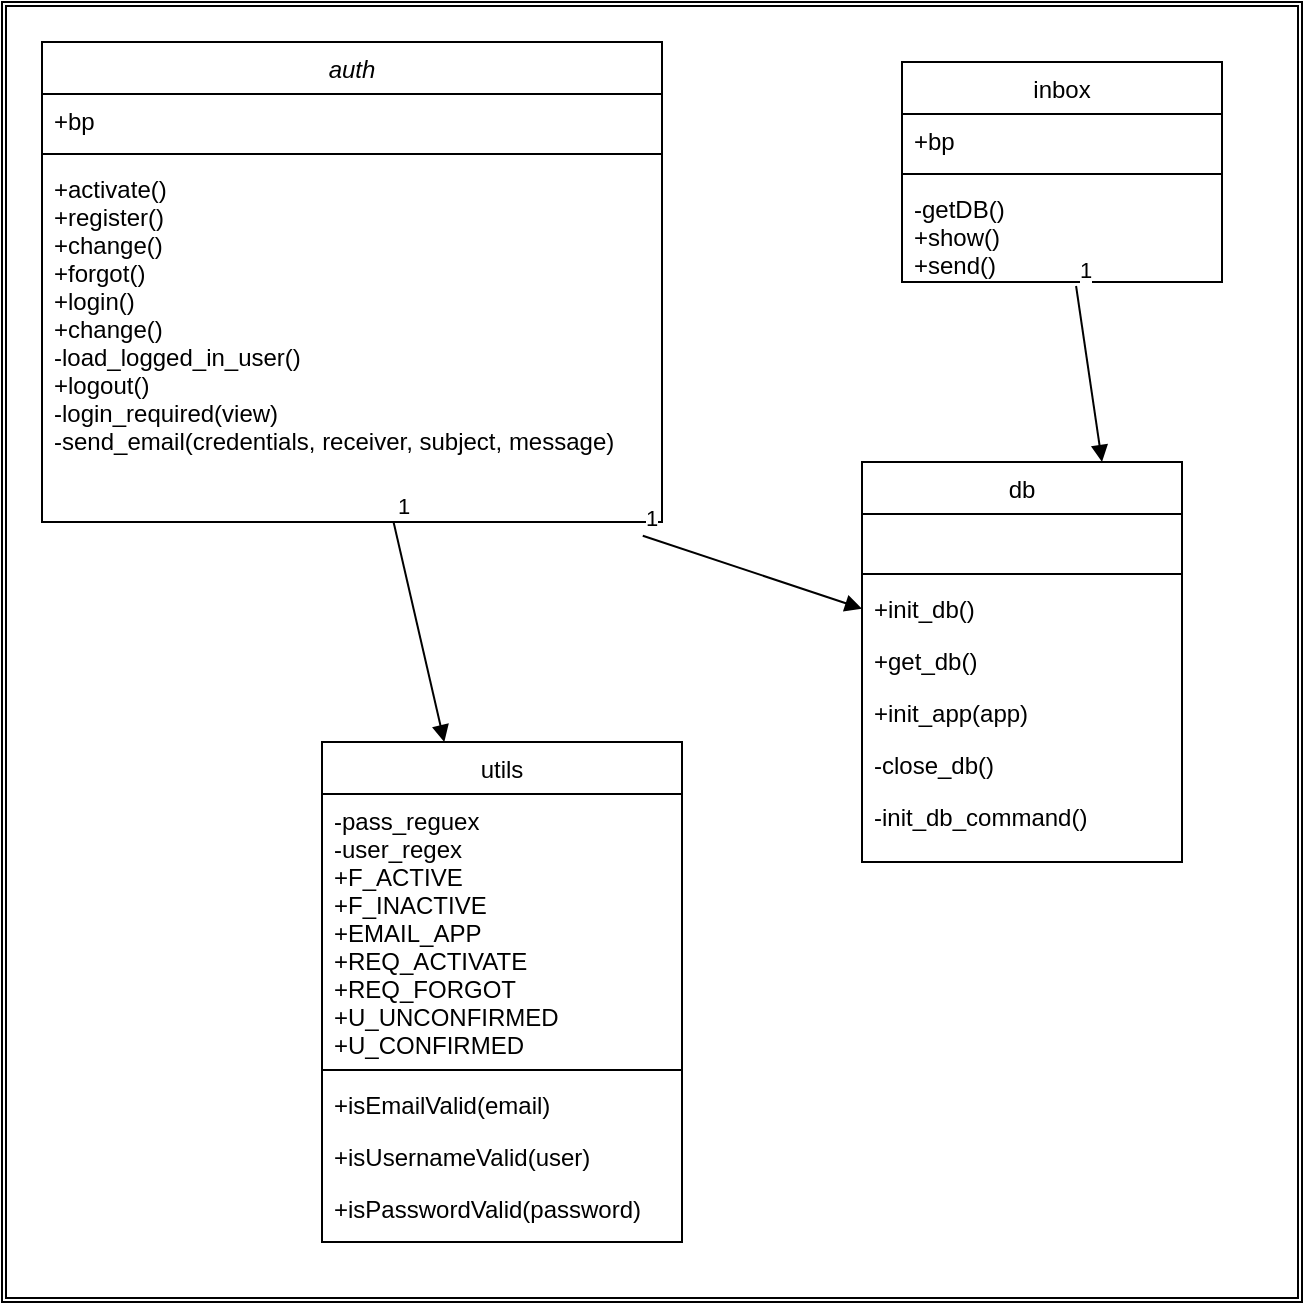 <mxfile version="20.4.0" type="device"><diagram id="C5RBs43oDa-KdzZeNtuy" name="Page-1"><mxGraphModel dx="1422" dy="752" grid="1" gridSize="10" guides="1" tooltips="1" connect="1" arrows="1" fold="1" page="1" pageScale="1" pageWidth="827" pageHeight="1169" math="0" shadow="0"><root><mxCell id="WIyWlLk6GJQsqaUBKTNV-0"/><mxCell id="WIyWlLk6GJQsqaUBKTNV-1" parent="WIyWlLk6GJQsqaUBKTNV-0"/><mxCell id="uGF1iVf45KIl4EKRL6v1-22" value="" style="shape=ext;double=1;whiteSpace=wrap;html=1;aspect=fixed;" vertex="1" parent="WIyWlLk6GJQsqaUBKTNV-1"><mxGeometry x="10" y="30" width="650" height="650" as="geometry"/></mxCell><mxCell id="zkfFHV4jXpPFQw0GAbJ--0" value="auth" style="swimlane;fontStyle=2;align=center;verticalAlign=top;childLayout=stackLayout;horizontal=1;startSize=26;horizontalStack=0;resizeParent=1;resizeLast=0;collapsible=1;marginBottom=0;rounded=0;shadow=0;strokeWidth=1;" parent="WIyWlLk6GJQsqaUBKTNV-1" vertex="1"><mxGeometry x="30" y="50" width="310" height="240" as="geometry"><mxRectangle x="230" y="140" width="160" height="26" as="alternateBounds"/></mxGeometry></mxCell><mxCell id="zkfFHV4jXpPFQw0GAbJ--1" value="+bp" style="text;align=left;verticalAlign=top;spacingLeft=4;spacingRight=4;overflow=hidden;rotatable=0;points=[[0,0.5],[1,0.5]];portConstraint=eastwest;" parent="zkfFHV4jXpPFQw0GAbJ--0" vertex="1"><mxGeometry y="26" width="310" height="26" as="geometry"/></mxCell><mxCell id="zkfFHV4jXpPFQw0GAbJ--4" value="" style="line;html=1;strokeWidth=1;align=left;verticalAlign=middle;spacingTop=-1;spacingLeft=3;spacingRight=3;rotatable=0;labelPosition=right;points=[];portConstraint=eastwest;" parent="zkfFHV4jXpPFQw0GAbJ--0" vertex="1"><mxGeometry y="52" width="310" height="8" as="geometry"/></mxCell><mxCell id="zkfFHV4jXpPFQw0GAbJ--5" value="+activate()&#xA;+register()&#xA;+change()&#xA;+forgot()&#xA;+login()&#xA;+change()&#xA;-load_logged_in_user()&#xA;+logout()&#xA;-login_required(view)&#xA;-send_email(credentials, receiver, subject, message)" style="text;align=left;verticalAlign=top;spacingLeft=4;spacingRight=4;overflow=hidden;rotatable=0;points=[[0,0.5],[1,0.5]];portConstraint=eastwest;" parent="zkfFHV4jXpPFQw0GAbJ--0" vertex="1"><mxGeometry y="60" width="310" height="180" as="geometry"/></mxCell><mxCell id="zkfFHV4jXpPFQw0GAbJ--6" value="utils" style="swimlane;fontStyle=0;align=center;verticalAlign=top;childLayout=stackLayout;horizontal=1;startSize=26;horizontalStack=0;resizeParent=1;resizeLast=0;collapsible=1;marginBottom=0;rounded=0;shadow=0;strokeWidth=1;" parent="WIyWlLk6GJQsqaUBKTNV-1" vertex="1"><mxGeometry x="170" y="400" width="180" height="250" as="geometry"><mxRectangle x="130" y="380" width="160" height="26" as="alternateBounds"/></mxGeometry></mxCell><mxCell id="zkfFHV4jXpPFQw0GAbJ--7" value="-pass_reguex&#xA;-user_regex&#xA;+F_ACTIVE&#xA;+F_INACTIVE&#xA;+EMAIL_APP&#xA;+REQ_ACTIVATE&#xA;+REQ_FORGOT&#xA;+U_UNCONFIRMED&#xA;+U_CONFIRMED&#xA;" style="text;align=left;verticalAlign=top;spacingLeft=4;spacingRight=4;overflow=hidden;rotatable=0;points=[[0,0.5],[1,0.5]];portConstraint=eastwest;" parent="zkfFHV4jXpPFQw0GAbJ--6" vertex="1"><mxGeometry y="26" width="180" height="134" as="geometry"/></mxCell><mxCell id="zkfFHV4jXpPFQw0GAbJ--9" value="" style="line;html=1;strokeWidth=1;align=left;verticalAlign=middle;spacingTop=-1;spacingLeft=3;spacingRight=3;rotatable=0;labelPosition=right;points=[];portConstraint=eastwest;" parent="zkfFHV4jXpPFQw0GAbJ--6" vertex="1"><mxGeometry y="160" width="180" height="8" as="geometry"/></mxCell><mxCell id="zkfFHV4jXpPFQw0GAbJ--10" value="+isEmailValid(email)" style="text;align=left;verticalAlign=top;spacingLeft=4;spacingRight=4;overflow=hidden;rotatable=0;points=[[0,0.5],[1,0.5]];portConstraint=eastwest;fontStyle=0" parent="zkfFHV4jXpPFQw0GAbJ--6" vertex="1"><mxGeometry y="168" width="180" height="26" as="geometry"/></mxCell><mxCell id="zkfFHV4jXpPFQw0GAbJ--11" value="+isUsernameValid(user)" style="text;align=left;verticalAlign=top;spacingLeft=4;spacingRight=4;overflow=hidden;rotatable=0;points=[[0,0.5],[1,0.5]];portConstraint=eastwest;" parent="zkfFHV4jXpPFQw0GAbJ--6" vertex="1"><mxGeometry y="194" width="180" height="26" as="geometry"/></mxCell><mxCell id="uGF1iVf45KIl4EKRL6v1-14" value="+isPasswordValid(password)" style="text;align=left;verticalAlign=top;spacingLeft=4;spacingRight=4;overflow=hidden;rotatable=0;points=[[0,0.5],[1,0.5]];portConstraint=eastwest;" vertex="1" parent="zkfFHV4jXpPFQw0GAbJ--6"><mxGeometry y="220" width="180" height="26" as="geometry"/></mxCell><mxCell id="zkfFHV4jXpPFQw0GAbJ--17" value="inbox" style="swimlane;fontStyle=0;align=center;verticalAlign=top;childLayout=stackLayout;horizontal=1;startSize=26;horizontalStack=0;resizeParent=1;resizeLast=0;collapsible=1;marginBottom=0;rounded=0;shadow=0;strokeWidth=1;" parent="WIyWlLk6GJQsqaUBKTNV-1" vertex="1"><mxGeometry x="460" y="60" width="160" height="110" as="geometry"><mxRectangle x="550" y="140" width="160" height="26" as="alternateBounds"/></mxGeometry></mxCell><mxCell id="zkfFHV4jXpPFQw0GAbJ--18" value="+bp" style="text;align=left;verticalAlign=top;spacingLeft=4;spacingRight=4;overflow=hidden;rotatable=0;points=[[0,0.5],[1,0.5]];portConstraint=eastwest;" parent="zkfFHV4jXpPFQw0GAbJ--17" vertex="1"><mxGeometry y="26" width="160" height="26" as="geometry"/></mxCell><mxCell id="zkfFHV4jXpPFQw0GAbJ--23" value="" style="line;html=1;strokeWidth=1;align=left;verticalAlign=middle;spacingTop=-1;spacingLeft=3;spacingRight=3;rotatable=0;labelPosition=right;points=[];portConstraint=eastwest;" parent="zkfFHV4jXpPFQw0GAbJ--17" vertex="1"><mxGeometry y="52" width="160" height="8" as="geometry"/></mxCell><mxCell id="zkfFHV4jXpPFQw0GAbJ--24" value="-getDB()&#xA;+show()&#xA;+send()" style="text;align=left;verticalAlign=top;spacingLeft=4;spacingRight=4;overflow=hidden;rotatable=0;points=[[0,0.5],[1,0.5]];portConstraint=eastwest;" parent="zkfFHV4jXpPFQw0GAbJ--17" vertex="1"><mxGeometry y="60" width="160" height="50" as="geometry"/></mxCell><mxCell id="uGF1iVf45KIl4EKRL6v1-0" value="db" style="swimlane;fontStyle=0;align=center;verticalAlign=top;childLayout=stackLayout;horizontal=1;startSize=26;horizontalStack=0;resizeParent=1;resizeLast=0;collapsible=1;marginBottom=0;rounded=0;shadow=0;strokeWidth=1;" vertex="1" parent="WIyWlLk6GJQsqaUBKTNV-1"><mxGeometry x="440" y="260" width="160" height="200" as="geometry"><mxRectangle x="550" y="140" width="160" height="26" as="alternateBounds"/></mxGeometry></mxCell><mxCell id="uGF1iVf45KIl4EKRL6v1-1" value=" " style="text;align=left;verticalAlign=top;spacingLeft=4;spacingRight=4;overflow=hidden;rotatable=0;points=[[0,0.5],[1,0.5]];portConstraint=eastwest;" vertex="1" parent="uGF1iVf45KIl4EKRL6v1-0"><mxGeometry y="26" width="160" height="26" as="geometry"/></mxCell><mxCell id="uGF1iVf45KIl4EKRL6v1-6" value="" style="line;html=1;strokeWidth=1;align=left;verticalAlign=middle;spacingTop=-1;spacingLeft=3;spacingRight=3;rotatable=0;labelPosition=right;points=[];portConstraint=eastwest;" vertex="1" parent="uGF1iVf45KIl4EKRL6v1-0"><mxGeometry y="52" width="160" height="8" as="geometry"/></mxCell><mxCell id="uGF1iVf45KIl4EKRL6v1-7" value="+init_db()" style="text;align=left;verticalAlign=top;spacingLeft=4;spacingRight=4;overflow=hidden;rotatable=0;points=[[0,0.5],[1,0.5]];portConstraint=eastwest;" vertex="1" parent="uGF1iVf45KIl4EKRL6v1-0"><mxGeometry y="60" width="160" height="26" as="geometry"/></mxCell><mxCell id="uGF1iVf45KIl4EKRL6v1-8" value="+get_db()" style="text;align=left;verticalAlign=top;spacingLeft=4;spacingRight=4;overflow=hidden;rotatable=0;points=[[0,0.5],[1,0.5]];portConstraint=eastwest;" vertex="1" parent="uGF1iVf45KIl4EKRL6v1-0"><mxGeometry y="86" width="160" height="26" as="geometry"/></mxCell><mxCell id="uGF1iVf45KIl4EKRL6v1-11" value="+init_app(app)" style="text;align=left;verticalAlign=top;spacingLeft=4;spacingRight=4;overflow=hidden;rotatable=0;points=[[0,0.5],[1,0.5]];portConstraint=eastwest;" vertex="1" parent="uGF1iVf45KIl4EKRL6v1-0"><mxGeometry y="112" width="160" height="26" as="geometry"/></mxCell><mxCell id="uGF1iVf45KIl4EKRL6v1-9" value="-close_db()" style="text;align=left;verticalAlign=top;spacingLeft=4;spacingRight=4;overflow=hidden;rotatable=0;points=[[0,0.5],[1,0.5]];portConstraint=eastwest;" vertex="1" parent="uGF1iVf45KIl4EKRL6v1-0"><mxGeometry y="138" width="160" height="26" as="geometry"/></mxCell><mxCell id="uGF1iVf45KIl4EKRL6v1-10" value="-init_db_command()" style="text;align=left;verticalAlign=top;spacingLeft=4;spacingRight=4;overflow=hidden;rotatable=0;points=[[0,0.5],[1,0.5]];portConstraint=eastwest;" vertex="1" parent="uGF1iVf45KIl4EKRL6v1-0"><mxGeometry y="164" width="160" height="26" as="geometry"/></mxCell><mxCell id="uGF1iVf45KIl4EKRL6v1-15" value="" style="endArrow=block;endFill=1;html=1;align=left;verticalAlign=top;rounded=0;" edge="1" parent="WIyWlLk6GJQsqaUBKTNV-1" source="zkfFHV4jXpPFQw0GAbJ--5" target="zkfFHV4jXpPFQw0GAbJ--6"><mxGeometry x="-1" relative="1" as="geometry"><mxPoint x="180" y="380" as="sourcePoint"/><mxPoint x="340" y="380" as="targetPoint"/></mxGeometry></mxCell><mxCell id="uGF1iVf45KIl4EKRL6v1-16" value="1" style="edgeLabel;resizable=0;html=1;align=left;verticalAlign=bottom;" connectable="0" vertex="1" parent="uGF1iVf45KIl4EKRL6v1-15"><mxGeometry x="-1" relative="1" as="geometry"/></mxCell><mxCell id="uGF1iVf45KIl4EKRL6v1-17" value="" style="endArrow=block;endFill=1;html=1;align=left;verticalAlign=top;rounded=0;exitX=0.969;exitY=1.038;exitDx=0;exitDy=0;exitPerimeter=0;" edge="1" parent="WIyWlLk6GJQsqaUBKTNV-1" source="zkfFHV4jXpPFQw0GAbJ--5" target="uGF1iVf45KIl4EKRL6v1-0"><mxGeometry x="-1" relative="1" as="geometry"><mxPoint x="380" y="180" as="sourcePoint"/><mxPoint x="310" y="350.062" as="targetPoint"/></mxGeometry></mxCell><mxCell id="uGF1iVf45KIl4EKRL6v1-18" value="1" style="edgeLabel;resizable=0;html=1;align=left;verticalAlign=bottom;" connectable="0" vertex="1" parent="uGF1iVf45KIl4EKRL6v1-17"><mxGeometry x="-1" relative="1" as="geometry"/></mxCell><mxCell id="uGF1iVf45KIl4EKRL6v1-19" value="" style="endArrow=block;endFill=1;html=1;align=left;verticalAlign=top;rounded=0;entryX=0.75;entryY=0;entryDx=0;entryDy=0;exitX=0.544;exitY=1.04;exitDx=0;exitDy=0;exitPerimeter=0;" edge="1" parent="WIyWlLk6GJQsqaUBKTNV-1" source="zkfFHV4jXpPFQw0GAbJ--24" target="uGF1iVf45KIl4EKRL6v1-0"><mxGeometry x="-1" relative="1" as="geometry"><mxPoint x="553.04" y="162.988" as="sourcePoint"/><mxPoint x="430.328" y="395" as="targetPoint"/></mxGeometry></mxCell><mxCell id="uGF1iVf45KIl4EKRL6v1-20" value="1" style="edgeLabel;resizable=0;html=1;align=left;verticalAlign=bottom;" connectable="0" vertex="1" parent="uGF1iVf45KIl4EKRL6v1-19"><mxGeometry x="-1" relative="1" as="geometry"/></mxCell></root></mxGraphModel></diagram></mxfile>